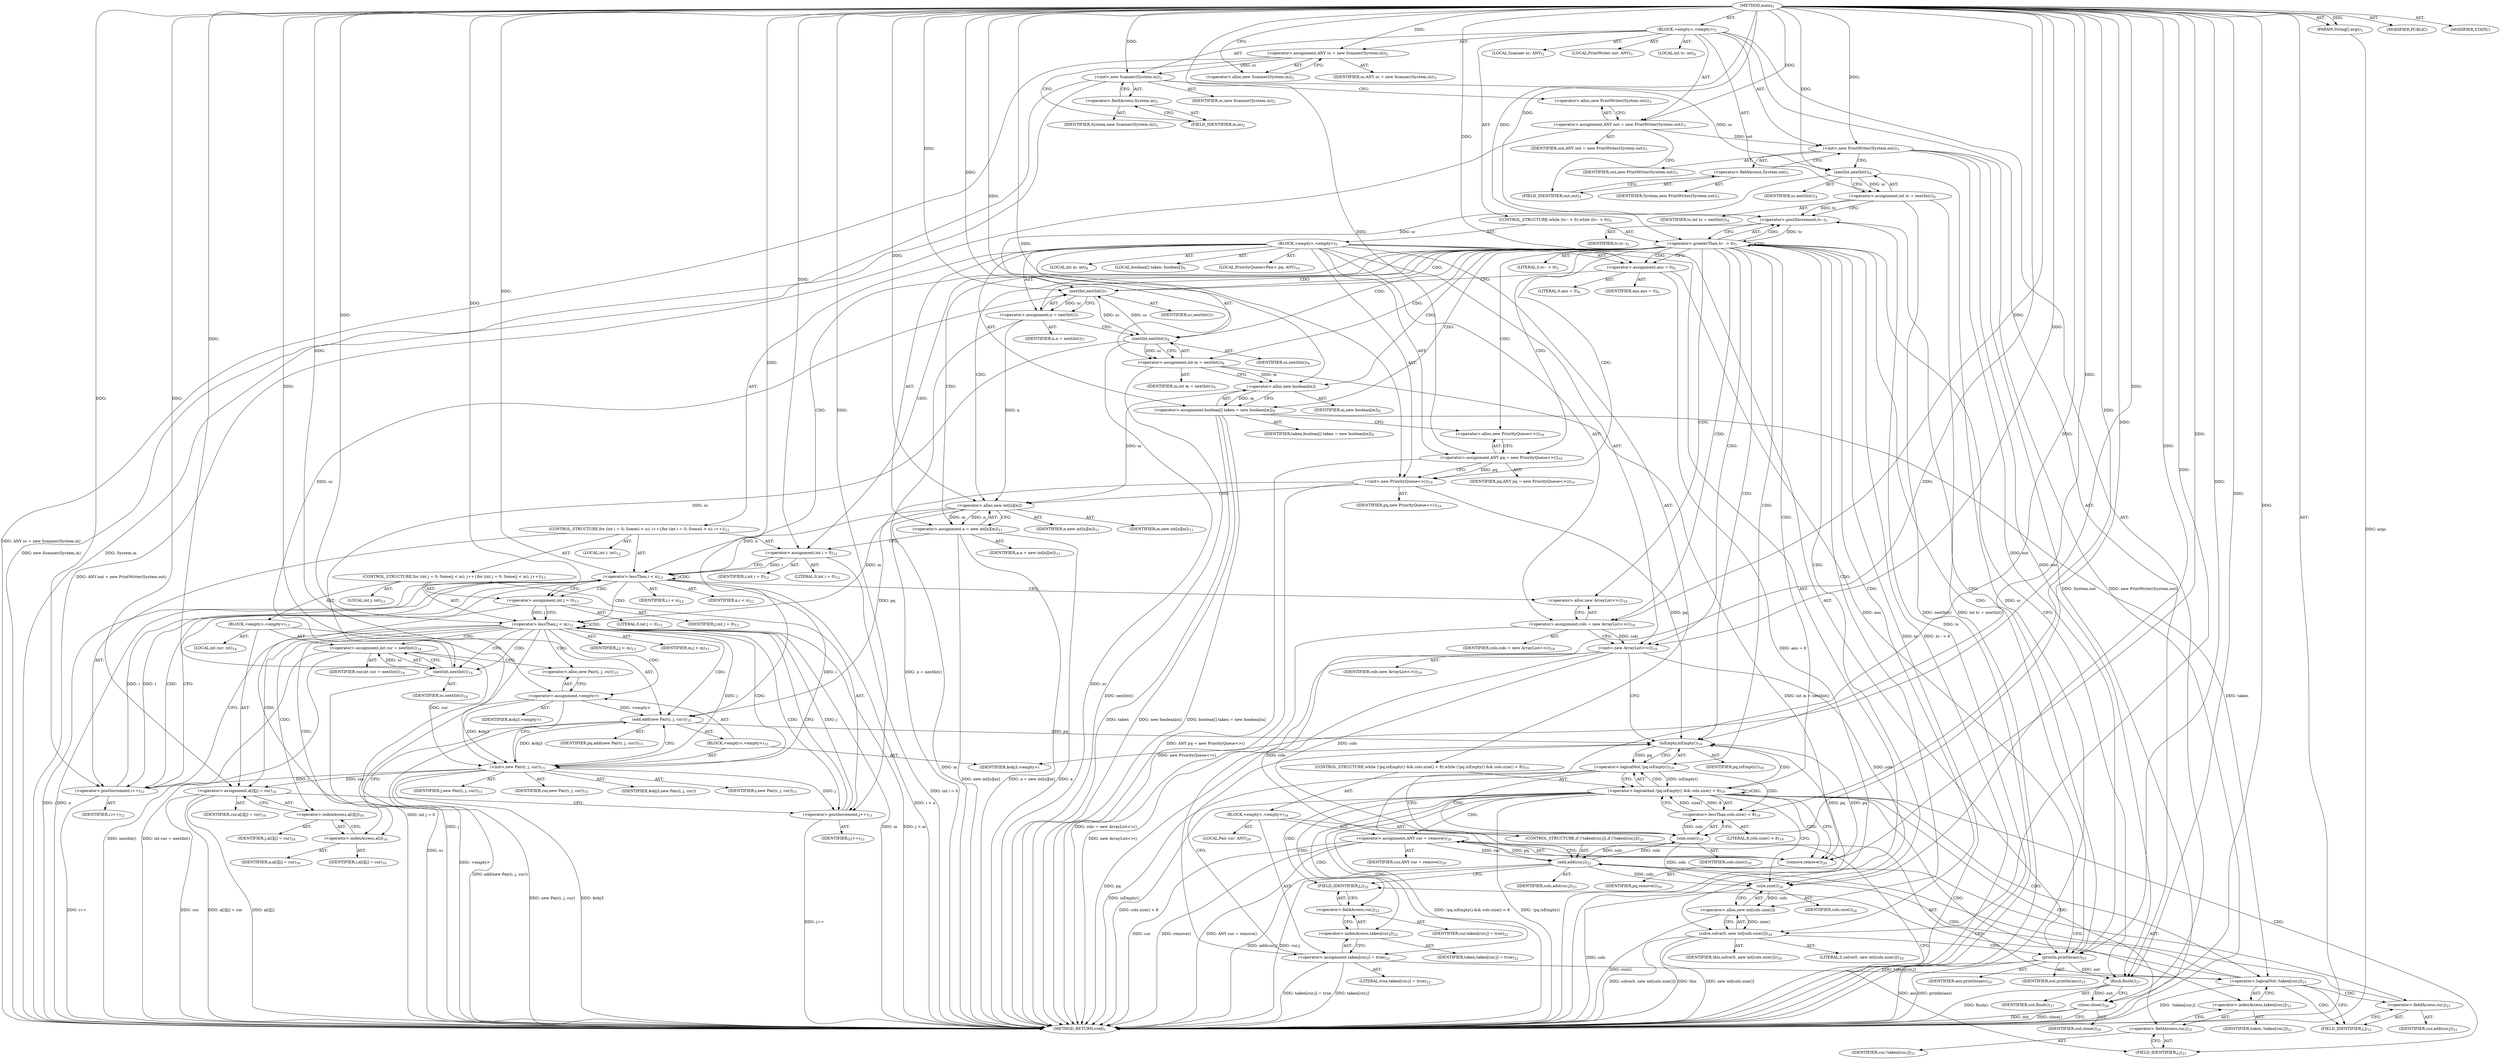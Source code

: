 digraph "main" {  
"23" [label = <(METHOD,main)<SUB>1</SUB>> ]
"24" [label = <(PARAM,String[] args)<SUB>1</SUB>> ]
"25" [label = <(BLOCK,&lt;empty&gt;,&lt;empty&gt;)<SUB>1</SUB>> ]
"4" [label = <(LOCAL,Scanner sc: ANY)<SUB>2</SUB>> ]
"26" [label = <(&lt;operator&gt;.assignment,ANY sc = new Scanner(System.in))<SUB>2</SUB>> ]
"27" [label = <(IDENTIFIER,sc,ANY sc = new Scanner(System.in))<SUB>2</SUB>> ]
"28" [label = <(&lt;operator&gt;.alloc,new Scanner(System.in))<SUB>2</SUB>> ]
"29" [label = <(&lt;init&gt;,new Scanner(System.in))<SUB>2</SUB>> ]
"3" [label = <(IDENTIFIER,sc,new Scanner(System.in))<SUB>2</SUB>> ]
"30" [label = <(&lt;operator&gt;.fieldAccess,System.in)<SUB>2</SUB>> ]
"31" [label = <(IDENTIFIER,System,new Scanner(System.in))<SUB>2</SUB>> ]
"32" [label = <(FIELD_IDENTIFIER,in,in)<SUB>2</SUB>> ]
"6" [label = <(LOCAL,PrintWriter out: ANY)<SUB>3</SUB>> ]
"33" [label = <(&lt;operator&gt;.assignment,ANY out = new PrintWriter(System.out))<SUB>3</SUB>> ]
"34" [label = <(IDENTIFIER,out,ANY out = new PrintWriter(System.out))<SUB>3</SUB>> ]
"35" [label = <(&lt;operator&gt;.alloc,new PrintWriter(System.out))<SUB>3</SUB>> ]
"36" [label = <(&lt;init&gt;,new PrintWriter(System.out))<SUB>3</SUB>> ]
"5" [label = <(IDENTIFIER,out,new PrintWriter(System.out))<SUB>3</SUB>> ]
"37" [label = <(&lt;operator&gt;.fieldAccess,System.out)<SUB>3</SUB>> ]
"38" [label = <(IDENTIFIER,System,new PrintWriter(System.out))<SUB>3</SUB>> ]
"39" [label = <(FIELD_IDENTIFIER,out,out)<SUB>3</SUB>> ]
"40" [label = <(LOCAL,int tc: int)<SUB>4</SUB>> ]
"41" [label = <(&lt;operator&gt;.assignment,int tc = nextInt())<SUB>4</SUB>> ]
"42" [label = <(IDENTIFIER,tc,int tc = nextInt())<SUB>4</SUB>> ]
"43" [label = <(nextInt,nextInt())<SUB>4</SUB>> ]
"44" [label = <(IDENTIFIER,sc,nextInt())<SUB>4</SUB>> ]
"45" [label = <(CONTROL_STRUCTURE,while (tc-- &gt; 0),while (tc-- &gt; 0))<SUB>5</SUB>> ]
"46" [label = <(&lt;operator&gt;.greaterThan,tc-- &gt; 0)<SUB>5</SUB>> ]
"47" [label = <(&lt;operator&gt;.postDecrement,tc--)<SUB>5</SUB>> ]
"48" [label = <(IDENTIFIER,tc,tc--)<SUB>5</SUB>> ]
"49" [label = <(LITERAL,0,tc-- &gt; 0)<SUB>5</SUB>> ]
"50" [label = <(BLOCK,&lt;empty&gt;,&lt;empty&gt;)<SUB>5</SUB>> ]
"51" [label = <(&lt;operator&gt;.assignment,ans = 0)<SUB>6</SUB>> ]
"52" [label = <(IDENTIFIER,ans,ans = 0)<SUB>6</SUB>> ]
"53" [label = <(LITERAL,0,ans = 0)<SUB>6</SUB>> ]
"54" [label = <(&lt;operator&gt;.assignment,n = nextInt())<SUB>7</SUB>> ]
"55" [label = <(IDENTIFIER,n,n = nextInt())<SUB>7</SUB>> ]
"56" [label = <(nextInt,nextInt())<SUB>7</SUB>> ]
"57" [label = <(IDENTIFIER,sc,nextInt())<SUB>7</SUB>> ]
"58" [label = <(LOCAL,int m: int)<SUB>8</SUB>> ]
"59" [label = <(&lt;operator&gt;.assignment,int m = nextInt())<SUB>8</SUB>> ]
"60" [label = <(IDENTIFIER,m,int m = nextInt())<SUB>8</SUB>> ]
"61" [label = <(nextInt,nextInt())<SUB>8</SUB>> ]
"62" [label = <(IDENTIFIER,sc,nextInt())<SUB>8</SUB>> ]
"63" [label = <(LOCAL,boolean[] taken: boolean[])<SUB>9</SUB>> ]
"64" [label = <(&lt;operator&gt;.assignment,boolean[] taken = new boolean[m])<SUB>9</SUB>> ]
"65" [label = <(IDENTIFIER,taken,boolean[] taken = new boolean[m])<SUB>9</SUB>> ]
"66" [label = <(&lt;operator&gt;.alloc,new boolean[m])> ]
"67" [label = <(IDENTIFIER,m,new boolean[m])<SUB>9</SUB>> ]
"8" [label = <(LOCAL,PriorityQueue&lt;Pair&gt; pq: ANY)<SUB>10</SUB>> ]
"68" [label = <(&lt;operator&gt;.assignment,ANY pq = new PriorityQueue&lt;&gt;())<SUB>10</SUB>> ]
"69" [label = <(IDENTIFIER,pq,ANY pq = new PriorityQueue&lt;&gt;())<SUB>10</SUB>> ]
"70" [label = <(&lt;operator&gt;.alloc,new PriorityQueue&lt;&gt;())<SUB>10</SUB>> ]
"71" [label = <(&lt;init&gt;,new PriorityQueue&lt;&gt;())<SUB>10</SUB>> ]
"7" [label = <(IDENTIFIER,pq,new PriorityQueue&lt;&gt;())<SUB>10</SUB>> ]
"72" [label = <(&lt;operator&gt;.assignment,a = new int[n][m])<SUB>11</SUB>> ]
"73" [label = <(IDENTIFIER,a,a = new int[n][m])<SUB>11</SUB>> ]
"74" [label = <(&lt;operator&gt;.alloc,new int[n][m])> ]
"75" [label = <(IDENTIFIER,n,new int[n][m])<SUB>11</SUB>> ]
"76" [label = <(IDENTIFIER,m,new int[n][m])<SUB>11</SUB>> ]
"77" [label = <(CONTROL_STRUCTURE,for (int i = 0; Some(i &lt; n); i++),for (int i = 0; Some(i &lt; n); i++))<SUB>12</SUB>> ]
"78" [label = <(LOCAL,int i: int)<SUB>12</SUB>> ]
"79" [label = <(&lt;operator&gt;.assignment,int i = 0)<SUB>12</SUB>> ]
"80" [label = <(IDENTIFIER,i,int i = 0)<SUB>12</SUB>> ]
"81" [label = <(LITERAL,0,int i = 0)<SUB>12</SUB>> ]
"82" [label = <(&lt;operator&gt;.lessThan,i &lt; n)<SUB>12</SUB>> ]
"83" [label = <(IDENTIFIER,i,i &lt; n)<SUB>12</SUB>> ]
"84" [label = <(IDENTIFIER,n,i &lt; n)<SUB>12</SUB>> ]
"85" [label = <(&lt;operator&gt;.postIncrement,i++)<SUB>12</SUB>> ]
"86" [label = <(IDENTIFIER,i,i++)<SUB>12</SUB>> ]
"87" [label = <(CONTROL_STRUCTURE,for (int j = 0; Some(j &lt; m); j++),for (int j = 0; Some(j &lt; m); j++))<SUB>13</SUB>> ]
"88" [label = <(LOCAL,int j: int)<SUB>13</SUB>> ]
"89" [label = <(&lt;operator&gt;.assignment,int j = 0)<SUB>13</SUB>> ]
"90" [label = <(IDENTIFIER,j,int j = 0)<SUB>13</SUB>> ]
"91" [label = <(LITERAL,0,int j = 0)<SUB>13</SUB>> ]
"92" [label = <(&lt;operator&gt;.lessThan,j &lt; m)<SUB>13</SUB>> ]
"93" [label = <(IDENTIFIER,j,j &lt; m)<SUB>13</SUB>> ]
"94" [label = <(IDENTIFIER,m,j &lt; m)<SUB>13</SUB>> ]
"95" [label = <(&lt;operator&gt;.postIncrement,j++)<SUB>13</SUB>> ]
"96" [label = <(IDENTIFIER,j,j++)<SUB>13</SUB>> ]
"97" [label = <(BLOCK,&lt;empty&gt;,&lt;empty&gt;)<SUB>13</SUB>> ]
"98" [label = <(LOCAL,int cur: int)<SUB>14</SUB>> ]
"99" [label = <(&lt;operator&gt;.assignment,int cur = nextInt())<SUB>14</SUB>> ]
"100" [label = <(IDENTIFIER,cur,int cur = nextInt())<SUB>14</SUB>> ]
"101" [label = <(nextInt,nextInt())<SUB>14</SUB>> ]
"102" [label = <(IDENTIFIER,sc,nextInt())<SUB>14</SUB>> ]
"103" [label = <(add,add(new Pair(i, j, cur)))<SUB>15</SUB>> ]
"104" [label = <(IDENTIFIER,pq,add(new Pair(i, j, cur)))<SUB>15</SUB>> ]
"105" [label = <(BLOCK,&lt;empty&gt;,&lt;empty&gt;)<SUB>15</SUB>> ]
"106" [label = <(&lt;operator&gt;.assignment,&lt;empty&gt;)> ]
"107" [label = <(IDENTIFIER,$obj3,&lt;empty&gt;)> ]
"108" [label = <(&lt;operator&gt;.alloc,new Pair(i, j, cur))<SUB>15</SUB>> ]
"109" [label = <(&lt;init&gt;,new Pair(i, j, cur))<SUB>15</SUB>> ]
"110" [label = <(IDENTIFIER,$obj3,new Pair(i, j, cur))> ]
"111" [label = <(IDENTIFIER,i,new Pair(i, j, cur))<SUB>15</SUB>> ]
"112" [label = <(IDENTIFIER,j,new Pair(i, j, cur))<SUB>15</SUB>> ]
"113" [label = <(IDENTIFIER,cur,new Pair(i, j, cur))<SUB>15</SUB>> ]
"114" [label = <(IDENTIFIER,$obj3,&lt;empty&gt;)> ]
"115" [label = <(&lt;operator&gt;.assignment,a[i][j] = cur)<SUB>16</SUB>> ]
"116" [label = <(&lt;operator&gt;.indexAccess,a[i][j])<SUB>16</SUB>> ]
"117" [label = <(&lt;operator&gt;.indexAccess,a[i])<SUB>16</SUB>> ]
"118" [label = <(IDENTIFIER,a,a[i][j] = cur)<SUB>16</SUB>> ]
"119" [label = <(IDENTIFIER,i,a[i][j] = cur)<SUB>16</SUB>> ]
"120" [label = <(IDENTIFIER,j,a[i][j] = cur)<SUB>16</SUB>> ]
"121" [label = <(IDENTIFIER,cur,a[i][j] = cur)<SUB>16</SUB>> ]
"122" [label = <(&lt;operator&gt;.assignment,cols = new ArrayList&lt;&gt;())<SUB>18</SUB>> ]
"123" [label = <(IDENTIFIER,cols,cols = new ArrayList&lt;&gt;())<SUB>18</SUB>> ]
"124" [label = <(&lt;operator&gt;.alloc,new ArrayList&lt;&gt;())<SUB>18</SUB>> ]
"125" [label = <(&lt;init&gt;,new ArrayList&lt;&gt;())<SUB>18</SUB>> ]
"126" [label = <(IDENTIFIER,cols,new ArrayList&lt;&gt;())<SUB>18</SUB>> ]
"127" [label = <(CONTROL_STRUCTURE,while (!pq.isEmpty() &amp;&amp; cols.size() &lt; 8),while (!pq.isEmpty() &amp;&amp; cols.size() &lt; 8))<SUB>19</SUB>> ]
"128" [label = <(&lt;operator&gt;.logicalAnd,!pq.isEmpty() &amp;&amp; cols.size() &lt; 8)<SUB>19</SUB>> ]
"129" [label = <(&lt;operator&gt;.logicalNot,!pq.isEmpty())<SUB>19</SUB>> ]
"130" [label = <(isEmpty,isEmpty())<SUB>19</SUB>> ]
"131" [label = <(IDENTIFIER,pq,isEmpty())<SUB>19</SUB>> ]
"132" [label = <(&lt;operator&gt;.lessThan,cols.size() &lt; 8)<SUB>19</SUB>> ]
"133" [label = <(size,size())<SUB>19</SUB>> ]
"134" [label = <(IDENTIFIER,cols,size())<SUB>19</SUB>> ]
"135" [label = <(LITERAL,8,cols.size() &lt; 8)<SUB>19</SUB>> ]
"136" [label = <(BLOCK,&lt;empty&gt;,&lt;empty&gt;)<SUB>19</SUB>> ]
"137" [label = <(LOCAL,Pair cur: ANY)<SUB>20</SUB>> ]
"138" [label = <(&lt;operator&gt;.assignment,ANY cur = remove())<SUB>20</SUB>> ]
"139" [label = <(IDENTIFIER,cur,ANY cur = remove())<SUB>20</SUB>> ]
"140" [label = <(remove,remove())<SUB>20</SUB>> ]
"141" [label = <(IDENTIFIER,pq,remove())<SUB>20</SUB>> ]
"142" [label = <(CONTROL_STRUCTURE,if (!taken[cur.j]),if (!taken[cur.j]))<SUB>21</SUB>> ]
"143" [label = <(&lt;operator&gt;.logicalNot,!taken[cur.j])<SUB>21</SUB>> ]
"144" [label = <(&lt;operator&gt;.indexAccess,taken[cur.j])<SUB>21</SUB>> ]
"145" [label = <(IDENTIFIER,taken,!taken[cur.j])<SUB>21</SUB>> ]
"146" [label = <(&lt;operator&gt;.fieldAccess,cur.j)<SUB>21</SUB>> ]
"147" [label = <(IDENTIFIER,cur,!taken[cur.j])<SUB>21</SUB>> ]
"148" [label = <(FIELD_IDENTIFIER,j,j)<SUB>21</SUB>> ]
"149" [label = <(add,add(cur.j))<SUB>21</SUB>> ]
"150" [label = <(IDENTIFIER,cols,add(cur.j))<SUB>21</SUB>> ]
"151" [label = <(&lt;operator&gt;.fieldAccess,cur.j)<SUB>21</SUB>> ]
"152" [label = <(IDENTIFIER,cur,add(cur.j))<SUB>21</SUB>> ]
"153" [label = <(FIELD_IDENTIFIER,j,j)<SUB>21</SUB>> ]
"154" [label = <(&lt;operator&gt;.assignment,taken[cur.j] = true)<SUB>22</SUB>> ]
"155" [label = <(&lt;operator&gt;.indexAccess,taken[cur.j])<SUB>22</SUB>> ]
"156" [label = <(IDENTIFIER,taken,taken[cur.j] = true)<SUB>22</SUB>> ]
"157" [label = <(&lt;operator&gt;.fieldAccess,cur.j)<SUB>22</SUB>> ]
"158" [label = <(IDENTIFIER,cur,taken[cur.j] = true)<SUB>22</SUB>> ]
"159" [label = <(FIELD_IDENTIFIER,j,j)<SUB>22</SUB>> ]
"160" [label = <(LITERAL,true,taken[cur.j] = true)<SUB>22</SUB>> ]
"161" [label = <(solve,solve(0, new int[cols.size()]))<SUB>24</SUB>> ]
"162" [label = <(IDENTIFIER,this,solve(0, new int[cols.size()]))<SUB>24</SUB>> ]
"163" [label = <(LITERAL,0,solve(0, new int[cols.size()]))<SUB>24</SUB>> ]
"164" [label = <(&lt;operator&gt;.alloc,new int[cols.size()])> ]
"165" [label = <(size,size())<SUB>24</SUB>> ]
"166" [label = <(IDENTIFIER,cols,size())<SUB>24</SUB>> ]
"167" [label = <(println,println(ans))<SUB>25</SUB>> ]
"168" [label = <(IDENTIFIER,out,println(ans))<SUB>25</SUB>> ]
"169" [label = <(IDENTIFIER,ans,println(ans))<SUB>25</SUB>> ]
"170" [label = <(flush,flush())<SUB>27</SUB>> ]
"171" [label = <(IDENTIFIER,out,flush())<SUB>27</SUB>> ]
"172" [label = <(close,close())<SUB>28</SUB>> ]
"173" [label = <(IDENTIFIER,out,close())<SUB>28</SUB>> ]
"174" [label = <(MODIFIER,PUBLIC)> ]
"175" [label = <(MODIFIER,STATIC)> ]
"176" [label = <(METHOD_RETURN,void)<SUB>1</SUB>> ]
  "23" -> "24"  [ label = "AST: "] 
  "23" -> "25"  [ label = "AST: "] 
  "23" -> "174"  [ label = "AST: "] 
  "23" -> "175"  [ label = "AST: "] 
  "23" -> "176"  [ label = "AST: "] 
  "25" -> "4"  [ label = "AST: "] 
  "25" -> "26"  [ label = "AST: "] 
  "25" -> "29"  [ label = "AST: "] 
  "25" -> "6"  [ label = "AST: "] 
  "25" -> "33"  [ label = "AST: "] 
  "25" -> "36"  [ label = "AST: "] 
  "25" -> "40"  [ label = "AST: "] 
  "25" -> "41"  [ label = "AST: "] 
  "25" -> "45"  [ label = "AST: "] 
  "25" -> "170"  [ label = "AST: "] 
  "25" -> "172"  [ label = "AST: "] 
  "26" -> "27"  [ label = "AST: "] 
  "26" -> "28"  [ label = "AST: "] 
  "29" -> "3"  [ label = "AST: "] 
  "29" -> "30"  [ label = "AST: "] 
  "30" -> "31"  [ label = "AST: "] 
  "30" -> "32"  [ label = "AST: "] 
  "33" -> "34"  [ label = "AST: "] 
  "33" -> "35"  [ label = "AST: "] 
  "36" -> "5"  [ label = "AST: "] 
  "36" -> "37"  [ label = "AST: "] 
  "37" -> "38"  [ label = "AST: "] 
  "37" -> "39"  [ label = "AST: "] 
  "41" -> "42"  [ label = "AST: "] 
  "41" -> "43"  [ label = "AST: "] 
  "43" -> "44"  [ label = "AST: "] 
  "45" -> "46"  [ label = "AST: "] 
  "45" -> "50"  [ label = "AST: "] 
  "46" -> "47"  [ label = "AST: "] 
  "46" -> "49"  [ label = "AST: "] 
  "47" -> "48"  [ label = "AST: "] 
  "50" -> "51"  [ label = "AST: "] 
  "50" -> "54"  [ label = "AST: "] 
  "50" -> "58"  [ label = "AST: "] 
  "50" -> "59"  [ label = "AST: "] 
  "50" -> "63"  [ label = "AST: "] 
  "50" -> "64"  [ label = "AST: "] 
  "50" -> "8"  [ label = "AST: "] 
  "50" -> "68"  [ label = "AST: "] 
  "50" -> "71"  [ label = "AST: "] 
  "50" -> "72"  [ label = "AST: "] 
  "50" -> "77"  [ label = "AST: "] 
  "50" -> "122"  [ label = "AST: "] 
  "50" -> "125"  [ label = "AST: "] 
  "50" -> "127"  [ label = "AST: "] 
  "50" -> "161"  [ label = "AST: "] 
  "50" -> "167"  [ label = "AST: "] 
  "51" -> "52"  [ label = "AST: "] 
  "51" -> "53"  [ label = "AST: "] 
  "54" -> "55"  [ label = "AST: "] 
  "54" -> "56"  [ label = "AST: "] 
  "56" -> "57"  [ label = "AST: "] 
  "59" -> "60"  [ label = "AST: "] 
  "59" -> "61"  [ label = "AST: "] 
  "61" -> "62"  [ label = "AST: "] 
  "64" -> "65"  [ label = "AST: "] 
  "64" -> "66"  [ label = "AST: "] 
  "66" -> "67"  [ label = "AST: "] 
  "68" -> "69"  [ label = "AST: "] 
  "68" -> "70"  [ label = "AST: "] 
  "71" -> "7"  [ label = "AST: "] 
  "72" -> "73"  [ label = "AST: "] 
  "72" -> "74"  [ label = "AST: "] 
  "74" -> "75"  [ label = "AST: "] 
  "74" -> "76"  [ label = "AST: "] 
  "77" -> "78"  [ label = "AST: "] 
  "77" -> "79"  [ label = "AST: "] 
  "77" -> "82"  [ label = "AST: "] 
  "77" -> "85"  [ label = "AST: "] 
  "77" -> "87"  [ label = "AST: "] 
  "79" -> "80"  [ label = "AST: "] 
  "79" -> "81"  [ label = "AST: "] 
  "82" -> "83"  [ label = "AST: "] 
  "82" -> "84"  [ label = "AST: "] 
  "85" -> "86"  [ label = "AST: "] 
  "87" -> "88"  [ label = "AST: "] 
  "87" -> "89"  [ label = "AST: "] 
  "87" -> "92"  [ label = "AST: "] 
  "87" -> "95"  [ label = "AST: "] 
  "87" -> "97"  [ label = "AST: "] 
  "89" -> "90"  [ label = "AST: "] 
  "89" -> "91"  [ label = "AST: "] 
  "92" -> "93"  [ label = "AST: "] 
  "92" -> "94"  [ label = "AST: "] 
  "95" -> "96"  [ label = "AST: "] 
  "97" -> "98"  [ label = "AST: "] 
  "97" -> "99"  [ label = "AST: "] 
  "97" -> "103"  [ label = "AST: "] 
  "97" -> "115"  [ label = "AST: "] 
  "99" -> "100"  [ label = "AST: "] 
  "99" -> "101"  [ label = "AST: "] 
  "101" -> "102"  [ label = "AST: "] 
  "103" -> "104"  [ label = "AST: "] 
  "103" -> "105"  [ label = "AST: "] 
  "105" -> "106"  [ label = "AST: "] 
  "105" -> "109"  [ label = "AST: "] 
  "105" -> "114"  [ label = "AST: "] 
  "106" -> "107"  [ label = "AST: "] 
  "106" -> "108"  [ label = "AST: "] 
  "109" -> "110"  [ label = "AST: "] 
  "109" -> "111"  [ label = "AST: "] 
  "109" -> "112"  [ label = "AST: "] 
  "109" -> "113"  [ label = "AST: "] 
  "115" -> "116"  [ label = "AST: "] 
  "115" -> "121"  [ label = "AST: "] 
  "116" -> "117"  [ label = "AST: "] 
  "116" -> "120"  [ label = "AST: "] 
  "117" -> "118"  [ label = "AST: "] 
  "117" -> "119"  [ label = "AST: "] 
  "122" -> "123"  [ label = "AST: "] 
  "122" -> "124"  [ label = "AST: "] 
  "125" -> "126"  [ label = "AST: "] 
  "127" -> "128"  [ label = "AST: "] 
  "127" -> "136"  [ label = "AST: "] 
  "128" -> "129"  [ label = "AST: "] 
  "128" -> "132"  [ label = "AST: "] 
  "129" -> "130"  [ label = "AST: "] 
  "130" -> "131"  [ label = "AST: "] 
  "132" -> "133"  [ label = "AST: "] 
  "132" -> "135"  [ label = "AST: "] 
  "133" -> "134"  [ label = "AST: "] 
  "136" -> "137"  [ label = "AST: "] 
  "136" -> "138"  [ label = "AST: "] 
  "136" -> "142"  [ label = "AST: "] 
  "136" -> "154"  [ label = "AST: "] 
  "138" -> "139"  [ label = "AST: "] 
  "138" -> "140"  [ label = "AST: "] 
  "140" -> "141"  [ label = "AST: "] 
  "142" -> "143"  [ label = "AST: "] 
  "142" -> "149"  [ label = "AST: "] 
  "143" -> "144"  [ label = "AST: "] 
  "144" -> "145"  [ label = "AST: "] 
  "144" -> "146"  [ label = "AST: "] 
  "146" -> "147"  [ label = "AST: "] 
  "146" -> "148"  [ label = "AST: "] 
  "149" -> "150"  [ label = "AST: "] 
  "149" -> "151"  [ label = "AST: "] 
  "151" -> "152"  [ label = "AST: "] 
  "151" -> "153"  [ label = "AST: "] 
  "154" -> "155"  [ label = "AST: "] 
  "154" -> "160"  [ label = "AST: "] 
  "155" -> "156"  [ label = "AST: "] 
  "155" -> "157"  [ label = "AST: "] 
  "157" -> "158"  [ label = "AST: "] 
  "157" -> "159"  [ label = "AST: "] 
  "161" -> "162"  [ label = "AST: "] 
  "161" -> "163"  [ label = "AST: "] 
  "161" -> "164"  [ label = "AST: "] 
  "164" -> "165"  [ label = "AST: "] 
  "165" -> "166"  [ label = "AST: "] 
  "167" -> "168"  [ label = "AST: "] 
  "167" -> "169"  [ label = "AST: "] 
  "170" -> "171"  [ label = "AST: "] 
  "172" -> "173"  [ label = "AST: "] 
  "26" -> "32"  [ label = "CFG: "] 
  "29" -> "35"  [ label = "CFG: "] 
  "33" -> "39"  [ label = "CFG: "] 
  "36" -> "43"  [ label = "CFG: "] 
  "41" -> "47"  [ label = "CFG: "] 
  "170" -> "172"  [ label = "CFG: "] 
  "172" -> "176"  [ label = "CFG: "] 
  "28" -> "26"  [ label = "CFG: "] 
  "30" -> "29"  [ label = "CFG: "] 
  "35" -> "33"  [ label = "CFG: "] 
  "37" -> "36"  [ label = "CFG: "] 
  "43" -> "41"  [ label = "CFG: "] 
  "46" -> "51"  [ label = "CFG: "] 
  "46" -> "170"  [ label = "CFG: "] 
  "32" -> "30"  [ label = "CFG: "] 
  "39" -> "37"  [ label = "CFG: "] 
  "47" -> "46"  [ label = "CFG: "] 
  "51" -> "56"  [ label = "CFG: "] 
  "54" -> "61"  [ label = "CFG: "] 
  "59" -> "66"  [ label = "CFG: "] 
  "64" -> "70"  [ label = "CFG: "] 
  "68" -> "71"  [ label = "CFG: "] 
  "71" -> "74"  [ label = "CFG: "] 
  "72" -> "79"  [ label = "CFG: "] 
  "122" -> "125"  [ label = "CFG: "] 
  "125" -> "130"  [ label = "CFG: "] 
  "161" -> "167"  [ label = "CFG: "] 
  "167" -> "47"  [ label = "CFG: "] 
  "56" -> "54"  [ label = "CFG: "] 
  "61" -> "59"  [ label = "CFG: "] 
  "66" -> "64"  [ label = "CFG: "] 
  "70" -> "68"  [ label = "CFG: "] 
  "74" -> "72"  [ label = "CFG: "] 
  "79" -> "82"  [ label = "CFG: "] 
  "82" -> "89"  [ label = "CFG: "] 
  "82" -> "124"  [ label = "CFG: "] 
  "85" -> "82"  [ label = "CFG: "] 
  "124" -> "122"  [ label = "CFG: "] 
  "128" -> "140"  [ label = "CFG: "] 
  "128" -> "165"  [ label = "CFG: "] 
  "164" -> "161"  [ label = "CFG: "] 
  "89" -> "92"  [ label = "CFG: "] 
  "92" -> "101"  [ label = "CFG: "] 
  "92" -> "85"  [ label = "CFG: "] 
  "95" -> "92"  [ label = "CFG: "] 
  "129" -> "128"  [ label = "CFG: "] 
  "129" -> "133"  [ label = "CFG: "] 
  "132" -> "128"  [ label = "CFG: "] 
  "138" -> "148"  [ label = "CFG: "] 
  "154" -> "130"  [ label = "CFG: "] 
  "165" -> "164"  [ label = "CFG: "] 
  "99" -> "108"  [ label = "CFG: "] 
  "103" -> "117"  [ label = "CFG: "] 
  "115" -> "95"  [ label = "CFG: "] 
  "130" -> "129"  [ label = "CFG: "] 
  "133" -> "132"  [ label = "CFG: "] 
  "140" -> "138"  [ label = "CFG: "] 
  "143" -> "153"  [ label = "CFG: "] 
  "143" -> "159"  [ label = "CFG: "] 
  "149" -> "159"  [ label = "CFG: "] 
  "155" -> "154"  [ label = "CFG: "] 
  "101" -> "99"  [ label = "CFG: "] 
  "116" -> "115"  [ label = "CFG: "] 
  "144" -> "143"  [ label = "CFG: "] 
  "151" -> "149"  [ label = "CFG: "] 
  "157" -> "155"  [ label = "CFG: "] 
  "106" -> "109"  [ label = "CFG: "] 
  "109" -> "103"  [ label = "CFG: "] 
  "117" -> "116"  [ label = "CFG: "] 
  "146" -> "144"  [ label = "CFG: "] 
  "153" -> "151"  [ label = "CFG: "] 
  "159" -> "157"  [ label = "CFG: "] 
  "108" -> "106"  [ label = "CFG: "] 
  "148" -> "146"  [ label = "CFG: "] 
  "23" -> "28"  [ label = "CFG: "] 
  "24" -> "176"  [ label = "DDG: args"] 
  "26" -> "176"  [ label = "DDG: ANY sc = new Scanner(System.in)"] 
  "29" -> "176"  [ label = "DDG: System.in"] 
  "29" -> "176"  [ label = "DDG: new Scanner(System.in)"] 
  "33" -> "176"  [ label = "DDG: ANY out = new PrintWriter(System.out)"] 
  "36" -> "176"  [ label = "DDG: System.out"] 
  "36" -> "176"  [ label = "DDG: new PrintWriter(System.out)"] 
  "43" -> "176"  [ label = "DDG: sc"] 
  "41" -> "176"  [ label = "DDG: nextInt()"] 
  "41" -> "176"  [ label = "DDG: int tc = nextInt()"] 
  "47" -> "176"  [ label = "DDG: tc"] 
  "46" -> "176"  [ label = "DDG: tc--"] 
  "46" -> "176"  [ label = "DDG: tc-- &gt; 0"] 
  "170" -> "176"  [ label = "DDG: flush()"] 
  "172" -> "176"  [ label = "DDG: out"] 
  "172" -> "176"  [ label = "DDG: close()"] 
  "51" -> "176"  [ label = "DDG: ans = 0"] 
  "54" -> "176"  [ label = "DDG: n = nextInt()"] 
  "61" -> "176"  [ label = "DDG: sc"] 
  "59" -> "176"  [ label = "DDG: nextInt()"] 
  "59" -> "176"  [ label = "DDG: int m = nextInt()"] 
  "64" -> "176"  [ label = "DDG: taken"] 
  "64" -> "176"  [ label = "DDG: new boolean[m]"] 
  "64" -> "176"  [ label = "DDG: boolean[] taken = new boolean[m]"] 
  "68" -> "176"  [ label = "DDG: ANY pq = new PriorityQueue&lt;&gt;()"] 
  "71" -> "176"  [ label = "DDG: new PriorityQueue&lt;&gt;()"] 
  "72" -> "176"  [ label = "DDG: a"] 
  "74" -> "176"  [ label = "DDG: m"] 
  "72" -> "176"  [ label = "DDG: new int[n][m]"] 
  "72" -> "176"  [ label = "DDG: a = new int[n][m]"] 
  "79" -> "176"  [ label = "DDG: int i = 0"] 
  "82" -> "176"  [ label = "DDG: i"] 
  "82" -> "176"  [ label = "DDG: n"] 
  "82" -> "176"  [ label = "DDG: i &lt; n"] 
  "122" -> "176"  [ label = "DDG: cols = new ArrayList&lt;&gt;()"] 
  "125" -> "176"  [ label = "DDG: new ArrayList&lt;&gt;()"] 
  "130" -> "176"  [ label = "DDG: pq"] 
  "129" -> "176"  [ label = "DDG: isEmpty()"] 
  "128" -> "176"  [ label = "DDG: !pq.isEmpty()"] 
  "128" -> "176"  [ label = "DDG: cols.size() &lt; 8"] 
  "128" -> "176"  [ label = "DDG: !pq.isEmpty() &amp;&amp; cols.size() &lt; 8"] 
  "165" -> "176"  [ label = "DDG: cols"] 
  "164" -> "176"  [ label = "DDG: size()"] 
  "161" -> "176"  [ label = "DDG: new int[cols.size()]"] 
  "161" -> "176"  [ label = "DDG: solve(0, new int[cols.size()])"] 
  "167" -> "176"  [ label = "DDG: ans"] 
  "167" -> "176"  [ label = "DDG: println(ans)"] 
  "138" -> "176"  [ label = "DDG: cur"] 
  "138" -> "176"  [ label = "DDG: remove()"] 
  "138" -> "176"  [ label = "DDG: ANY cur = remove()"] 
  "143" -> "176"  [ label = "DDG: !taken[cur.j]"] 
  "149" -> "176"  [ label = "DDG: cur.j"] 
  "149" -> "176"  [ label = "DDG: add(cur.j)"] 
  "154" -> "176"  [ label = "DDG: taken[cur.j]"] 
  "154" -> "176"  [ label = "DDG: taken[cur.j] = true"] 
  "89" -> "176"  [ label = "DDG: int j = 0"] 
  "92" -> "176"  [ label = "DDG: j"] 
  "92" -> "176"  [ label = "DDG: m"] 
  "92" -> "176"  [ label = "DDG: j &lt; m"] 
  "85" -> "176"  [ label = "DDG: i++"] 
  "101" -> "176"  [ label = "DDG: sc"] 
  "99" -> "176"  [ label = "DDG: nextInt()"] 
  "99" -> "176"  [ label = "DDG: int cur = nextInt()"] 
  "106" -> "176"  [ label = "DDG: &lt;empty&gt;"] 
  "109" -> "176"  [ label = "DDG: $obj3"] 
  "109" -> "176"  [ label = "DDG: new Pair(i, j, cur)"] 
  "103" -> "176"  [ label = "DDG: add(new Pair(i, j, cur))"] 
  "115" -> "176"  [ label = "DDG: a[i][j]"] 
  "115" -> "176"  [ label = "DDG: cur"] 
  "115" -> "176"  [ label = "DDG: a[i][j] = cur"] 
  "95" -> "176"  [ label = "DDG: j++"] 
  "161" -> "176"  [ label = "DDG: this"] 
  "23" -> "24"  [ label = "DDG: "] 
  "23" -> "26"  [ label = "DDG: "] 
  "23" -> "33"  [ label = "DDG: "] 
  "43" -> "41"  [ label = "DDG: sc"] 
  "26" -> "29"  [ label = "DDG: sc"] 
  "23" -> "29"  [ label = "DDG: "] 
  "33" -> "36"  [ label = "DDG: out"] 
  "23" -> "36"  [ label = "DDG: "] 
  "36" -> "170"  [ label = "DDG: out"] 
  "167" -> "170"  [ label = "DDG: out"] 
  "23" -> "170"  [ label = "DDG: "] 
  "170" -> "172"  [ label = "DDG: out"] 
  "23" -> "172"  [ label = "DDG: "] 
  "29" -> "43"  [ label = "DDG: sc"] 
  "23" -> "43"  [ label = "DDG: "] 
  "47" -> "46"  [ label = "DDG: tc"] 
  "23" -> "46"  [ label = "DDG: "] 
  "23" -> "51"  [ label = "DDG: "] 
  "56" -> "54"  [ label = "DDG: sc"] 
  "61" -> "59"  [ label = "DDG: sc"] 
  "66" -> "64"  [ label = "DDG: m"] 
  "23" -> "68"  [ label = "DDG: "] 
  "74" -> "72"  [ label = "DDG: n"] 
  "74" -> "72"  [ label = "DDG: m"] 
  "23" -> "122"  [ label = "DDG: "] 
  "41" -> "47"  [ label = "DDG: tc"] 
  "23" -> "47"  [ label = "DDG: "] 
  "68" -> "71"  [ label = "DDG: pq"] 
  "23" -> "71"  [ label = "DDG: "] 
  "23" -> "79"  [ label = "DDG: "] 
  "122" -> "125"  [ label = "DDG: cols"] 
  "23" -> "125"  [ label = "DDG: "] 
  "23" -> "161"  [ label = "DDG: "] 
  "164" -> "161"  [ label = "DDG: size()"] 
  "36" -> "167"  [ label = "DDG: out"] 
  "23" -> "167"  [ label = "DDG: "] 
  "51" -> "167"  [ label = "DDG: ans"] 
  "43" -> "56"  [ label = "DDG: sc"] 
  "61" -> "56"  [ label = "DDG: sc"] 
  "101" -> "56"  [ label = "DDG: sc"] 
  "23" -> "56"  [ label = "DDG: "] 
  "56" -> "61"  [ label = "DDG: sc"] 
  "23" -> "61"  [ label = "DDG: "] 
  "59" -> "66"  [ label = "DDG: m"] 
  "23" -> "66"  [ label = "DDG: "] 
  "54" -> "74"  [ label = "DDG: n"] 
  "23" -> "74"  [ label = "DDG: "] 
  "66" -> "74"  [ label = "DDG: m"] 
  "79" -> "82"  [ label = "DDG: i"] 
  "85" -> "82"  [ label = "DDG: i"] 
  "23" -> "82"  [ label = "DDG: "] 
  "74" -> "82"  [ label = "DDG: n"] 
  "82" -> "85"  [ label = "DDG: i"] 
  "109" -> "85"  [ label = "DDG: i"] 
  "23" -> "85"  [ label = "DDG: "] 
  "23" -> "89"  [ label = "DDG: "] 
  "129" -> "128"  [ label = "DDG: isEmpty()"] 
  "132" -> "128"  [ label = "DDG: size()"] 
  "132" -> "128"  [ label = "DDG: 8"] 
  "140" -> "138"  [ label = "DDG: pq"] 
  "23" -> "154"  [ label = "DDG: "] 
  "165" -> "164"  [ label = "DDG: cols"] 
  "89" -> "92"  [ label = "DDG: j"] 
  "95" -> "92"  [ label = "DDG: j"] 
  "23" -> "92"  [ label = "DDG: "] 
  "74" -> "92"  [ label = "DDG: m"] 
  "109" -> "95"  [ label = "DDG: j"] 
  "23" -> "95"  [ label = "DDG: "] 
  "101" -> "99"  [ label = "DDG: sc"] 
  "109" -> "115"  [ label = "DDG: cur"] 
  "23" -> "115"  [ label = "DDG: "] 
  "130" -> "129"  [ label = "DDG: pq"] 
  "133" -> "132"  [ label = "DDG: cols"] 
  "23" -> "132"  [ label = "DDG: "] 
  "125" -> "165"  [ label = "DDG: cols"] 
  "133" -> "165"  [ label = "DDG: cols"] 
  "149" -> "165"  [ label = "DDG: cols"] 
  "23" -> "165"  [ label = "DDG: "] 
  "71" -> "103"  [ label = "DDG: pq"] 
  "23" -> "103"  [ label = "DDG: "] 
  "106" -> "103"  [ label = "DDG: &lt;empty&gt;"] 
  "109" -> "103"  [ label = "DDG: $obj3"] 
  "71" -> "130"  [ label = "DDG: pq"] 
  "140" -> "130"  [ label = "DDG: pq"] 
  "103" -> "130"  [ label = "DDG: pq"] 
  "23" -> "130"  [ label = "DDG: "] 
  "125" -> "133"  [ label = "DDG: cols"] 
  "149" -> "133"  [ label = "DDG: cols"] 
  "23" -> "133"  [ label = "DDG: "] 
  "130" -> "140"  [ label = "DDG: pq"] 
  "23" -> "140"  [ label = "DDG: "] 
  "64" -> "143"  [ label = "DDG: taken"] 
  "154" -> "143"  [ label = "DDG: taken[cur.j]"] 
  "125" -> "149"  [ label = "DDG: cols"] 
  "133" -> "149"  [ label = "DDG: cols"] 
  "23" -> "149"  [ label = "DDG: "] 
  "138" -> "149"  [ label = "DDG: cur"] 
  "61" -> "101"  [ label = "DDG: sc"] 
  "23" -> "101"  [ label = "DDG: "] 
  "23" -> "106"  [ label = "DDG: "] 
  "23" -> "114"  [ label = "DDG: "] 
  "106" -> "109"  [ label = "DDG: $obj3"] 
  "23" -> "109"  [ label = "DDG: "] 
  "82" -> "109"  [ label = "DDG: i"] 
  "92" -> "109"  [ label = "DDG: j"] 
  "99" -> "109"  [ label = "DDG: cur"] 
  "46" -> "68"  [ label = "CDG: "] 
  "46" -> "167"  [ label = "CDG: "] 
  "46" -> "64"  [ label = "CDG: "] 
  "46" -> "51"  [ label = "CDG: "] 
  "46" -> "128"  [ label = "CDG: "] 
  "46" -> "161"  [ label = "CDG: "] 
  "46" -> "56"  [ label = "CDG: "] 
  "46" -> "74"  [ label = "CDG: "] 
  "46" -> "59"  [ label = "CDG: "] 
  "46" -> "129"  [ label = "CDG: "] 
  "46" -> "54"  [ label = "CDG: "] 
  "46" -> "79"  [ label = "CDG: "] 
  "46" -> "61"  [ label = "CDG: "] 
  "46" -> "130"  [ label = "CDG: "] 
  "46" -> "70"  [ label = "CDG: "] 
  "46" -> "164"  [ label = "CDG: "] 
  "46" -> "47"  [ label = "CDG: "] 
  "46" -> "66"  [ label = "CDG: "] 
  "46" -> "122"  [ label = "CDG: "] 
  "46" -> "46"  [ label = "CDG: "] 
  "46" -> "72"  [ label = "CDG: "] 
  "46" -> "82"  [ label = "CDG: "] 
  "46" -> "71"  [ label = "CDG: "] 
  "46" -> "165"  [ label = "CDG: "] 
  "46" -> "124"  [ label = "CDG: "] 
  "46" -> "125"  [ label = "CDG: "] 
  "82" -> "85"  [ label = "CDG: "] 
  "82" -> "92"  [ label = "CDG: "] 
  "82" -> "89"  [ label = "CDG: "] 
  "82" -> "82"  [ label = "CDG: "] 
  "128" -> "154"  [ label = "CDG: "] 
  "128" -> "146"  [ label = "CDG: "] 
  "128" -> "128"  [ label = "CDG: "] 
  "128" -> "144"  [ label = "CDG: "] 
  "128" -> "129"  [ label = "CDG: "] 
  "128" -> "138"  [ label = "CDG: "] 
  "128" -> "148"  [ label = "CDG: "] 
  "128" -> "130"  [ label = "CDG: "] 
  "128" -> "155"  [ label = "CDG: "] 
  "128" -> "157"  [ label = "CDG: "] 
  "128" -> "159"  [ label = "CDG: "] 
  "128" -> "140"  [ label = "CDG: "] 
  "128" -> "143"  [ label = "CDG: "] 
  "92" -> "115"  [ label = "CDG: "] 
  "92" -> "103"  [ label = "CDG: "] 
  "92" -> "95"  [ label = "CDG: "] 
  "92" -> "92"  [ label = "CDG: "] 
  "92" -> "101"  [ label = "CDG: "] 
  "92" -> "108"  [ label = "CDG: "] 
  "92" -> "116"  [ label = "CDG: "] 
  "92" -> "99"  [ label = "CDG: "] 
  "92" -> "106"  [ label = "CDG: "] 
  "92" -> "117"  [ label = "CDG: "] 
  "92" -> "109"  [ label = "CDG: "] 
  "129" -> "132"  [ label = "CDG: "] 
  "129" -> "133"  [ label = "CDG: "] 
  "143" -> "149"  [ label = "CDG: "] 
  "143" -> "151"  [ label = "CDG: "] 
  "143" -> "153"  [ label = "CDG: "] 
}
